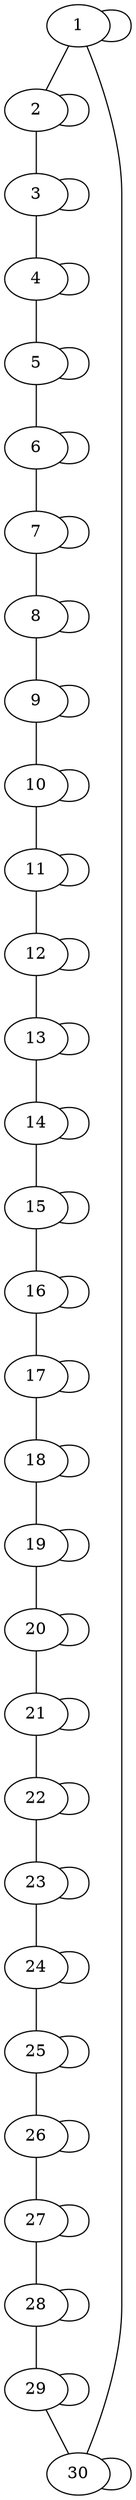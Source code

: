 graph  {
1 [host_bandwidth_down="10 Mbit", host_bandwidth_up="10 Mbit"];
2 [host_bandwidth_down="10 Mbit", host_bandwidth_up="10 Mbit"];
3 [host_bandwidth_down="10 Mbit", host_bandwidth_up="10 Mbit"];
4 [host_bandwidth_down="10 Mbit", host_bandwidth_up="10 Mbit"];
5 [host_bandwidth_down="10 Mbit", host_bandwidth_up="10 Mbit"];
6 [host_bandwidth_down="10 Mbit", host_bandwidth_up="10 Mbit"];
7 [host_bandwidth_down="10 Mbit", host_bandwidth_up="10 Mbit"];
8 [host_bandwidth_down="10 Mbit", host_bandwidth_up="10 Mbit"];
9 [host_bandwidth_down="10 Mbit", host_bandwidth_up="10 Mbit"];
10 [host_bandwidth_down="10 Mbit", host_bandwidth_up="10 Mbit"];
11 [host_bandwidth_down="10 Mbit", host_bandwidth_up="10 Mbit"];
12 [host_bandwidth_down="10 Mbit", host_bandwidth_up="10 Mbit"];
13 [host_bandwidth_down="10 Mbit", host_bandwidth_up="10 Mbit"];
14 [host_bandwidth_down="10 Mbit", host_bandwidth_up="10 Mbit"];
15 [host_bandwidth_down="10 Mbit", host_bandwidth_up="10 Mbit"];
16 [host_bandwidth_down="10 Mbit", host_bandwidth_up="10 Mbit"];
17 [host_bandwidth_down="10 Mbit", host_bandwidth_up="10 Mbit"];
18 [host_bandwidth_down="10 Mbit", host_bandwidth_up="10 Mbit"];
19 [host_bandwidth_down="10 Mbit", host_bandwidth_up="10 Mbit"];
20 [host_bandwidth_down="10 Mbit", host_bandwidth_up="10 Mbit"];
21 [host_bandwidth_down="10 Mbit", host_bandwidth_up="10 Mbit"];
22 [host_bandwidth_down="10 Mbit", host_bandwidth_up="10 Mbit"];
23 [host_bandwidth_down="10 Mbit", host_bandwidth_up="10 Mbit"];
24 [host_bandwidth_down="10 Mbit", host_bandwidth_up="10 Mbit"];
25 [host_bandwidth_down="10 Mbit", host_bandwidth_up="10 Mbit"];
26 [host_bandwidth_down="10 Mbit", host_bandwidth_up="10 Mbit"];
27 [host_bandwidth_down="10 Mbit", host_bandwidth_up="10 Mbit"];
28 [host_bandwidth_down="10 Mbit", host_bandwidth_up="10 Mbit"];
29 [host_bandwidth_down="10 Mbit", host_bandwidth_up="10 Mbit"];
30 [host_bandwidth_down="10 Mbit", host_bandwidth_up="10 Mbit"];
1 -- 1  [latency="10 ms", packet_loss="0.0", weight=0];
1 -- 2  [latency="10 ms", packet_loss="0.0", weight=1];
1 -- 30  [latency="10 ms", packet_loss="0.0", weight=1];
2 -- 2  [latency="10 ms", packet_loss="0.0", weight=0];
2 -- 3  [latency="10 ms", packet_loss="0.0", weight=1];
3 -- 3  [latency="10 ms", packet_loss="0.0", weight=0];
3 -- 4  [latency="10 ms", packet_loss="0.0", weight=1];
4 -- 4  [latency="10 ms", packet_loss="0.0", weight=0];
4 -- 5  [latency="10 ms", packet_loss="0.0", weight=1];
5 -- 5  [latency="10 ms", packet_loss="0.0", weight=0];
5 -- 6  [latency="10 ms", packet_loss="0.0", weight=1];
6 -- 6  [latency="10 ms", packet_loss="0.0", weight=0];
6 -- 7  [latency="10 ms", packet_loss="0.0", weight=1];
7 -- 7  [latency="10 ms", packet_loss="0.0", weight=0];
7 -- 8  [latency="10 ms", packet_loss="0.0", weight=1];
8 -- 8  [latency="10 ms", packet_loss="0.0", weight=0];
8 -- 9  [latency="10 ms", packet_loss="0.0", weight=1];
9 -- 9  [latency="10 ms", packet_loss="0.0", weight=0];
9 -- 10  [latency="10 ms", packet_loss="0.0", weight=1];
10 -- 10  [latency="10 ms", packet_loss="0.0", weight=0];
10 -- 11  [latency="10 ms", packet_loss="0.0", weight=1];
11 -- 11  [latency="10 ms", packet_loss="0.0", weight=0];
11 -- 12  [latency="10 ms", packet_loss="0.0", weight=1];
12 -- 12  [latency="10 ms", packet_loss="0.0", weight=0];
12 -- 13  [latency="10 ms", packet_loss="0.0", weight=1];
13 -- 13  [latency="10 ms", packet_loss="0.0", weight=0];
13 -- 14  [latency="10 ms", packet_loss="0.0", weight=1];
14 -- 14  [latency="10 ms", packet_loss="0.0", weight=0];
14 -- 15  [latency="10 ms", packet_loss="0.0", weight=1];
15 -- 15  [latency="10 ms", packet_loss="0.0", weight=0];
15 -- 16  [latency="10 ms", packet_loss="0.0", weight=1];
16 -- 16  [latency="10 ms", packet_loss="0.0", weight=0];
16 -- 17  [latency="10 ms", packet_loss="0.0", weight=1];
17 -- 17  [latency="10 ms", packet_loss="0.0", weight=0];
17 -- 18  [latency="10 ms", packet_loss="0.0", weight=1];
18 -- 18  [latency="10 ms", packet_loss="0.0", weight=0];
18 -- 19  [latency="10 ms", packet_loss="0.0", weight=1];
19 -- 19  [latency="10 ms", packet_loss="0.0", weight=0];
19 -- 20  [latency="10 ms", packet_loss="0.0", weight=1];
20 -- 20  [latency="10 ms", packet_loss="0.0", weight=0];
20 -- 21  [latency="10 ms", packet_loss="0.0", weight=1];
21 -- 21  [latency="10 ms", packet_loss="0.0", weight=0];
21 -- 22  [latency="10 ms", packet_loss="0.0", weight=1];
22 -- 22  [latency="10 ms", packet_loss="0.0", weight=0];
22 -- 23  [latency="10 ms", packet_loss="0.0", weight=1];
23 -- 23  [latency="10 ms", packet_loss="0.0", weight=0];
23 -- 24  [latency="10 ms", packet_loss="0.0", weight=1];
24 -- 24  [latency="10 ms", packet_loss="0.0", weight=0];
24 -- 25  [latency="10 ms", packet_loss="0.0", weight=1];
25 -- 25  [latency="10 ms", packet_loss="0.0", weight=0];
25 -- 26  [latency="10 ms", packet_loss="0.0", weight=1];
26 -- 26  [latency="10 ms", packet_loss="0.0", weight=0];
26 -- 27  [latency="10 ms", packet_loss="0.0", weight=1];
27 -- 27  [latency="10 ms", packet_loss="0.0", weight=0];
27 -- 28  [latency="10 ms", packet_loss="0.0", weight=1];
28 -- 28  [latency="10 ms", packet_loss="0.0", weight=0];
28 -- 29  [latency="10 ms", packet_loss="0.0", weight=1];
29 -- 29  [latency="10 ms", packet_loss="0.0", weight=0];
29 -- 30  [latency="10 ms", packet_loss="0.0", weight=1];
30 -- 30  [latency="10 ms", packet_loss="0.0", weight=0];
}
